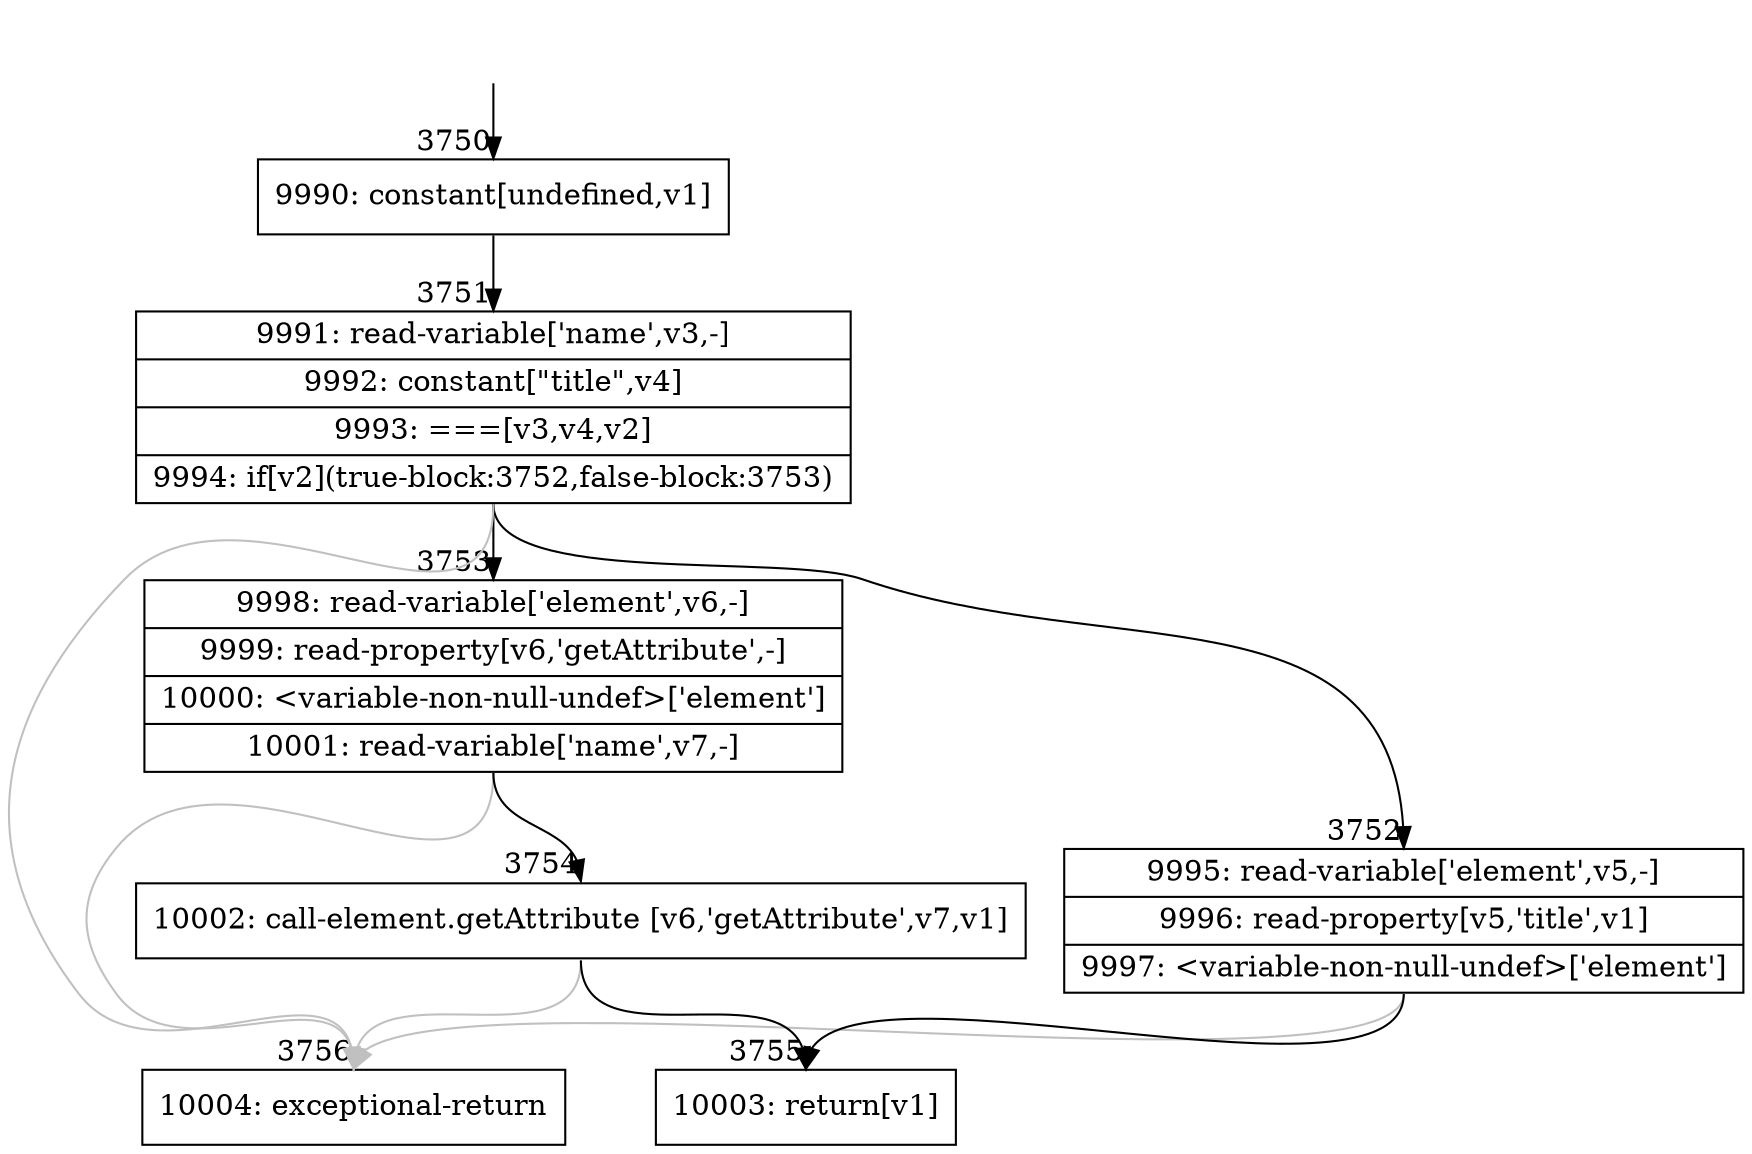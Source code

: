 digraph {
rankdir="TD"
BB_entry317[shape=none,label=""];
BB_entry317 -> BB3750 [tailport=s, headport=n, headlabel="    3750"]
BB3750 [shape=record label="{9990: constant[undefined,v1]}" ] 
BB3750 -> BB3751 [tailport=s, headport=n, headlabel="      3751"]
BB3751 [shape=record label="{9991: read-variable['name',v3,-]|9992: constant[\"title\",v4]|9993: ===[v3,v4,v2]|9994: if[v2](true-block:3752,false-block:3753)}" ] 
BB3751 -> BB3752 [tailport=s, headport=n, headlabel="      3752"]
BB3751 -> BB3753 [tailport=s, headport=n, headlabel="      3753"]
BB3751 -> BB3756 [tailport=s, headport=n, color=gray, headlabel="      3756"]
BB3752 [shape=record label="{9995: read-variable['element',v5,-]|9996: read-property[v5,'title',v1]|9997: \<variable-non-null-undef\>['element']}" ] 
BB3752 -> BB3755 [tailport=s, headport=n, headlabel="      3755"]
BB3752 -> BB3756 [tailport=s, headport=n, color=gray]
BB3753 [shape=record label="{9998: read-variable['element',v6,-]|9999: read-property[v6,'getAttribute',-]|10000: \<variable-non-null-undef\>['element']|10001: read-variable['name',v7,-]}" ] 
BB3753 -> BB3754 [tailport=s, headport=n, headlabel="      3754"]
BB3753 -> BB3756 [tailport=s, headport=n, color=gray]
BB3754 [shape=record label="{10002: call-element.getAttribute [v6,'getAttribute',v7,v1]}" ] 
BB3754 -> BB3755 [tailport=s, headport=n]
BB3754 -> BB3756 [tailport=s, headport=n, color=gray]
BB3755 [shape=record label="{10003: return[v1]}" ] 
BB3756 [shape=record label="{10004: exceptional-return}" ] 
//#$~ 2772
}
